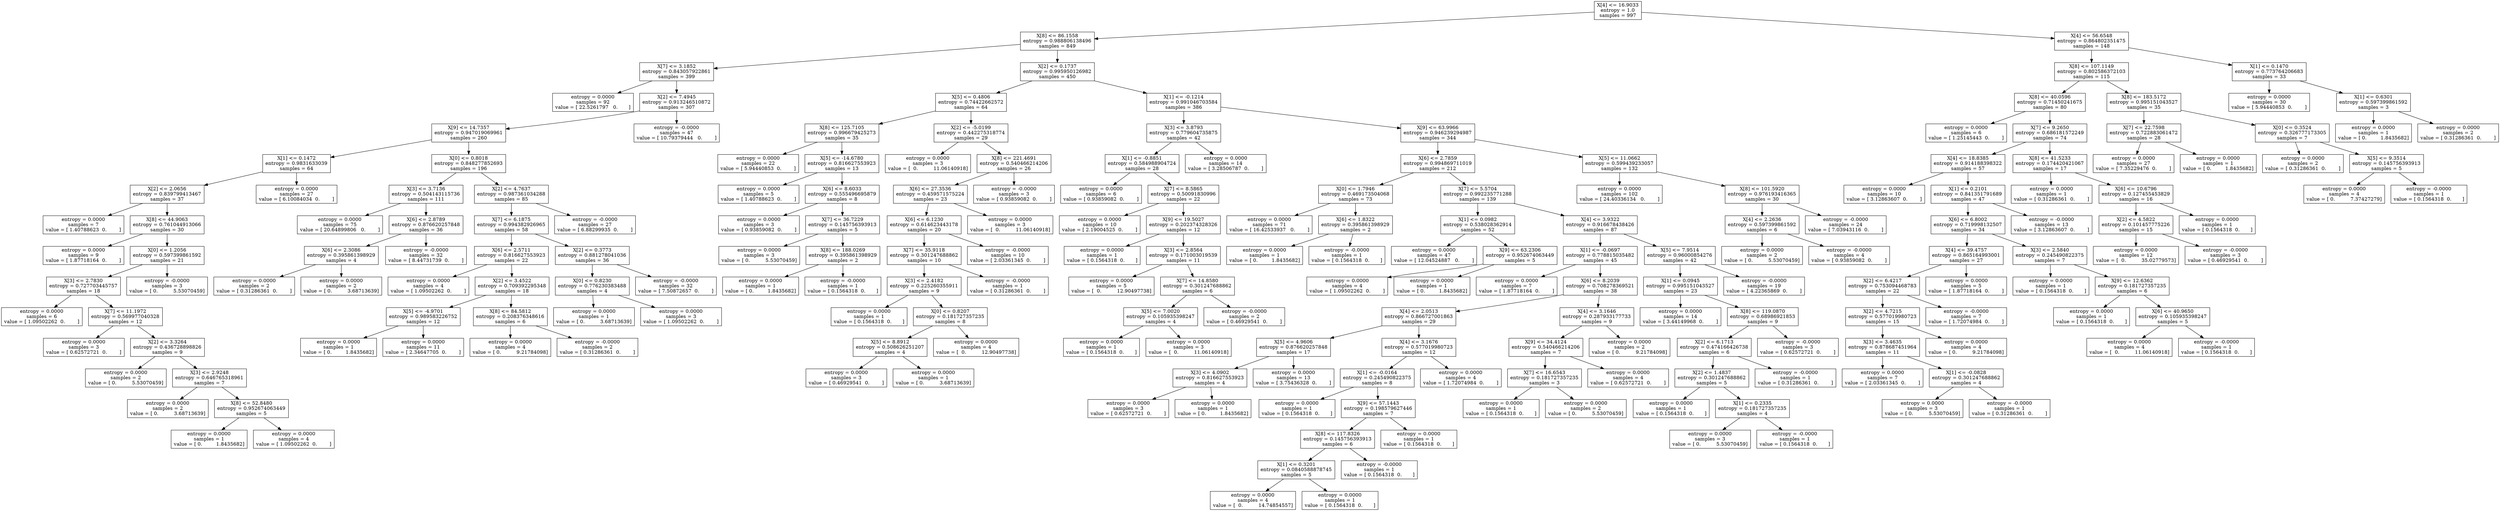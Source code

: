 digraph Tree {
0 [label="X[4] <= 16.9033\nentropy = 1.0\nsamples = 997", shape="box"] ;
1 [label="X[8] <= 86.1558\nentropy = 0.988806138496\nsamples = 849", shape="box"] ;
0 -> 1 ;
2 [label="X[7] <= 3.1852\nentropy = 0.843057922861\nsamples = 399", shape="box"] ;
1 -> 2 ;
3 [label="entropy = 0.0000\nsamples = 92\nvalue = [ 22.5261797   0.       ]", shape="box"] ;
2 -> 3 ;
4 [label="X[2] <= 7.4945\nentropy = 0.913246510872\nsamples = 307", shape="box"] ;
2 -> 4 ;
5 [label="X[9] <= 14.7357\nentropy = 0.947019069961\nsamples = 260", shape="box"] ;
4 -> 5 ;
6 [label="X[1] <= 0.1472\nentropy = 0.9831633039\nsamples = 64", shape="box"] ;
5 -> 6 ;
7 [label="X[2] <= 2.0656\nentropy = 0.839799413467\nsamples = 37", shape="box"] ;
6 -> 7 ;
8 [label="entropy = 0.0000\nsamples = 7\nvalue = [ 1.40788623  0.        ]", shape="box"] ;
7 -> 8 ;
9 [label="X[8] <= 44.9063\nentropy = 0.761044913066\nsamples = 30", shape="box"] ;
7 -> 9 ;
10 [label="entropy = 0.0000\nsamples = 9\nvalue = [ 1.87718164  0.        ]", shape="box"] ;
9 -> 10 ;
11 [label="X[0] <= 1.2056\nentropy = 0.597399861592\nsamples = 21", shape="box"] ;
9 -> 11 ;
12 [label="X[3] <= 2.7830\nentropy = 0.727703445757\nsamples = 18", shape="box"] ;
11 -> 12 ;
13 [label="entropy = 0.0000\nsamples = 6\nvalue = [ 1.09502262  0.        ]", shape="box"] ;
12 -> 13 ;
14 [label="X[7] <= 11.1972\nentropy = 0.569977040328\nsamples = 12", shape="box"] ;
12 -> 14 ;
15 [label="entropy = 0.0000\nsamples = 3\nvalue = [ 0.62572721  0.        ]", shape="box"] ;
14 -> 15 ;
16 [label="X[2] <= 3.3264\nentropy = 0.436728898826\nsamples = 9", shape="box"] ;
14 -> 16 ;
17 [label="entropy = 0.0000\nsamples = 2\nvalue = [ 0.          5.53070459]", shape="box"] ;
16 -> 17 ;
18 [label="X[3] <= 2.9248\nentropy = 0.646765318961\nsamples = 7", shape="box"] ;
16 -> 18 ;
19 [label="entropy = 0.0000\nsamples = 2\nvalue = [ 0.          3.68713639]", shape="box"] ;
18 -> 19 ;
20 [label="X[8] <= 52.8480\nentropy = 0.952674063449\nsamples = 5", shape="box"] ;
18 -> 20 ;
21 [label="entropy = 0.0000\nsamples = 1\nvalue = [ 0.         1.8435682]", shape="box"] ;
20 -> 21 ;
22 [label="entropy = 0.0000\nsamples = 4\nvalue = [ 1.09502262  0.        ]", shape="box"] ;
20 -> 22 ;
23 [label="entropy = -0.0000\nsamples = 3\nvalue = [ 0.          5.53070459]", shape="box"] ;
11 -> 23 ;
24 [label="entropy = 0.0000\nsamples = 27\nvalue = [ 6.10084034  0.        ]", shape="box"] ;
6 -> 24 ;
25 [label="X[0] <= 0.8018\nentropy = 0.848277852693\nsamples = 196", shape="box"] ;
5 -> 25 ;
26 [label="X[3] <= 3.7136\nentropy = 0.504143115736\nsamples = 111", shape="box"] ;
25 -> 26 ;
27 [label="entropy = 0.0000\nsamples = 75\nvalue = [ 20.64899806   0.        ]", shape="box"] ;
26 -> 27 ;
28 [label="X[6] <= 2.8789\nentropy = 0.876620257848\nsamples = 36", shape="box"] ;
26 -> 28 ;
29 [label="X[6] <= 2.3086\nentropy = 0.395861398929\nsamples = 4", shape="box"] ;
28 -> 29 ;
30 [label="entropy = 0.0000\nsamples = 2\nvalue = [ 0.31286361  0.        ]", shape="box"] ;
29 -> 30 ;
31 [label="entropy = 0.0000\nsamples = 2\nvalue = [ 0.          3.68713639]", shape="box"] ;
29 -> 31 ;
32 [label="entropy = -0.0000\nsamples = 32\nvalue = [ 8.44731739  0.        ]", shape="box"] ;
28 -> 32 ;
33 [label="X[2] <= 4.7637\nentropy = 0.987361034288\nsamples = 85", shape="box"] ;
25 -> 33 ;
34 [label="X[7] <= 6.1875\nentropy = 0.994382926965\nsamples = 58", shape="box"] ;
33 -> 34 ;
35 [label="X[6] <= 2.5711\nentropy = 0.816627553923\nsamples = 22", shape="box"] ;
34 -> 35 ;
36 [label="entropy = 0.0000\nsamples = 4\nvalue = [ 1.09502262  0.        ]", shape="box"] ;
35 -> 36 ;
37 [label="X[2] <= 3.4522\nentropy = 0.709392295348\nsamples = 18", shape="box"] ;
35 -> 37 ;
38 [label="X[5] <= -4.9701\nentropy = 0.989583226752\nsamples = 12", shape="box"] ;
37 -> 38 ;
39 [label="entropy = 0.0000\nsamples = 1\nvalue = [ 0.         1.8435682]", shape="box"] ;
38 -> 39 ;
40 [label="entropy = 0.0000\nsamples = 11\nvalue = [ 2.34647705  0.        ]", shape="box"] ;
38 -> 40 ;
41 [label="X[8] <= 84.5812\nentropy = 0.208376348616\nsamples = 6", shape="box"] ;
37 -> 41 ;
42 [label="entropy = 0.0000\nsamples = 4\nvalue = [ 0.          9.21784098]", shape="box"] ;
41 -> 42 ;
43 [label="entropy = -0.0000\nsamples = 2\nvalue = [ 0.31286361  0.        ]", shape="box"] ;
41 -> 43 ;
44 [label="X[2] <= 0.3773\nentropy = 0.881278041036\nsamples = 36", shape="box"] ;
34 -> 44 ;
45 [label="X[0] <= 0.8230\nentropy = 0.776230383488\nsamples = 4", shape="box"] ;
44 -> 45 ;
46 [label="entropy = 0.0000\nsamples = 1\nvalue = [ 0.          3.68713639]", shape="box"] ;
45 -> 46 ;
47 [label="entropy = 0.0000\nsamples = 3\nvalue = [ 1.09502262  0.        ]", shape="box"] ;
45 -> 47 ;
48 [label="entropy = -0.0000\nsamples = 32\nvalue = [ 7.50872657  0.        ]", shape="box"] ;
44 -> 48 ;
49 [label="entropy = -0.0000\nsamples = 27\nvalue = [ 6.88299935  0.        ]", shape="box"] ;
33 -> 49 ;
50 [label="entropy = -0.0000\nsamples = 47\nvalue = [ 10.79379444   0.        ]", shape="box"] ;
4 -> 50 ;
51 [label="X[2] <= 0.1737\nentropy = 0.995950126982\nsamples = 450", shape="box"] ;
1 -> 51 ;
52 [label="X[5] <= 0.4806\nentropy = 0.74422662572\nsamples = 64", shape="box"] ;
51 -> 52 ;
53 [label="X[8] <= 125.7105\nentropy = 0.996679425273\nsamples = 35", shape="box"] ;
52 -> 53 ;
54 [label="entropy = 0.0000\nsamples = 22\nvalue = [ 5.94440853  0.        ]", shape="box"] ;
53 -> 54 ;
55 [label="X[5] <= -14.6780\nentropy = 0.816627553923\nsamples = 13", shape="box"] ;
53 -> 55 ;
56 [label="entropy = 0.0000\nsamples = 5\nvalue = [ 1.40788623  0.        ]", shape="box"] ;
55 -> 56 ;
57 [label="X[6] <= 8.6033\nentropy = 0.555496695879\nsamples = 8", shape="box"] ;
55 -> 57 ;
58 [label="entropy = 0.0000\nsamples = 3\nvalue = [ 0.93859082  0.        ]", shape="box"] ;
57 -> 58 ;
59 [label="X[7] <= 36.7229\nentropy = 0.145756393913\nsamples = 5", shape="box"] ;
57 -> 59 ;
60 [label="entropy = 0.0000\nsamples = 3\nvalue = [ 0.          5.53070459]", shape="box"] ;
59 -> 60 ;
61 [label="X[8] <= 188.0269\nentropy = 0.395861398929\nsamples = 2", shape="box"] ;
59 -> 61 ;
62 [label="entropy = 0.0000\nsamples = 1\nvalue = [ 0.         1.8435682]", shape="box"] ;
61 -> 62 ;
63 [label="entropy = -0.0000\nsamples = 1\nvalue = [ 0.1564318  0.       ]", shape="box"] ;
61 -> 63 ;
64 [label="X[2] <= -5.0199\nentropy = 0.442275318774\nsamples = 29", shape="box"] ;
52 -> 64 ;
65 [label="entropy = 0.0000\nsamples = 3\nvalue = [  0.          11.06140918]", shape="box"] ;
64 -> 65 ;
66 [label="X[8] <= 221.4691\nentropy = 0.540466214206\nsamples = 26", shape="box"] ;
64 -> 66 ;
67 [label="X[6] <= 27.3536\nentropy = 0.459571575224\nsamples = 23", shape="box"] ;
66 -> 67 ;
68 [label="X[6] <= 6.1230\nentropy = 0.614623443178\nsamples = 20", shape="box"] ;
67 -> 68 ;
69 [label="X[7] <= 35.9118\nentropy = 0.301247688862\nsamples = 10", shape="box"] ;
68 -> 69 ;
70 [label="X[3] <= 2.4182\nentropy = 0.225260355911\nsamples = 9", shape="box"] ;
69 -> 70 ;
71 [label="entropy = 0.0000\nsamples = 1\nvalue = [ 0.1564318  0.       ]", shape="box"] ;
70 -> 71 ;
72 [label="X[0] <= 0.8207\nentropy = 0.181727357235\nsamples = 8", shape="box"] ;
70 -> 72 ;
73 [label="X[5] <= 8.8912\nentropy = 0.508626251207\nsamples = 4", shape="box"] ;
72 -> 73 ;
74 [label="entropy = 0.0000\nsamples = 3\nvalue = [ 0.46929541  0.        ]", shape="box"] ;
73 -> 74 ;
75 [label="entropy = 0.0000\nsamples = 1\nvalue = [ 0.          3.68713639]", shape="box"] ;
73 -> 75 ;
76 [label="entropy = 0.0000\nsamples = 4\nvalue = [  0.          12.90497738]", shape="box"] ;
72 -> 76 ;
77 [label="entropy = -0.0000\nsamples = 1\nvalue = [ 0.31286361  0.        ]", shape="box"] ;
69 -> 77 ;
78 [label="entropy = -0.0000\nsamples = 10\nvalue = [ 2.03361345  0.        ]", shape="box"] ;
68 -> 78 ;
79 [label="entropy = 0.0000\nsamples = 3\nvalue = [  0.          11.06140918]", shape="box"] ;
67 -> 79 ;
80 [label="entropy = -0.0000\nsamples = 3\nvalue = [ 0.93859082  0.        ]", shape="box"] ;
66 -> 80 ;
81 [label="X[1] <= -0.1214\nentropy = 0.991046703584\nsamples = 386", shape="box"] ;
51 -> 81 ;
82 [label="X[3] <= 3.8793\nentropy = 0.779604735875\nsamples = 42", shape="box"] ;
81 -> 82 ;
83 [label="X[1] <= -0.8851\nentropy = 0.584988904724\nsamples = 28", shape="box"] ;
82 -> 83 ;
84 [label="entropy = 0.0000\nsamples = 6\nvalue = [ 0.93859082  0.        ]", shape="box"] ;
83 -> 84 ;
85 [label="X[7] <= 8.5865\nentropy = 0.50091830996\nsamples = 22", shape="box"] ;
83 -> 85 ;
86 [label="entropy = 0.0000\nsamples = 10\nvalue = [ 2.19004525  0.        ]", shape="box"] ;
85 -> 86 ;
87 [label="X[9] <= 19.5027\nentropy = 0.202374328326\nsamples = 12", shape="box"] ;
85 -> 87 ;
88 [label="entropy = 0.0000\nsamples = 1\nvalue = [ 0.1564318  0.       ]", shape="box"] ;
87 -> 88 ;
89 [label="X[3] <= 2.8564\nentropy = 0.171003019539\nsamples = 11", shape="box"] ;
87 -> 89 ;
90 [label="entropy = 0.0000\nsamples = 5\nvalue = [  0.          12.90497738]", shape="box"] ;
89 -> 90 ;
91 [label="X[7] <= 14.8580\nentropy = 0.301247688862\nsamples = 6", shape="box"] ;
89 -> 91 ;
92 [label="X[5] <= 7.0020\nentropy = 0.105935398247\nsamples = 4", shape="box"] ;
91 -> 92 ;
93 [label="entropy = 0.0000\nsamples = 1\nvalue = [ 0.1564318  0.       ]", shape="box"] ;
92 -> 93 ;
94 [label="entropy = 0.0000\nsamples = 3\nvalue = [  0.          11.06140918]", shape="box"] ;
92 -> 94 ;
95 [label="entropy = -0.0000\nsamples = 2\nvalue = [ 0.46929541  0.        ]", shape="box"] ;
91 -> 95 ;
96 [label="entropy = 0.0000\nsamples = 14\nvalue = [ 3.28506787  0.        ]", shape="box"] ;
82 -> 96 ;
97 [label="X[9] <= 63.9966\nentropy = 0.946239294987\nsamples = 344", shape="box"] ;
81 -> 97 ;
98 [label="X[6] <= 2.7859\nentropy = 0.994869711019\nsamples = 212", shape="box"] ;
97 -> 98 ;
99 [label="X[0] <= 1.7946\nentropy = 0.469173504068\nsamples = 73", shape="box"] ;
98 -> 99 ;
100 [label="entropy = 0.0000\nsamples = 71\nvalue = [ 16.42533937   0.        ]", shape="box"] ;
99 -> 100 ;
101 [label="X[6] <= 1.8322\nentropy = 0.395861398929\nsamples = 2", shape="box"] ;
99 -> 101 ;
102 [label="entropy = 0.0000\nsamples = 1\nvalue = [ 0.         1.8435682]", shape="box"] ;
101 -> 102 ;
103 [label="entropy = -0.0000\nsamples = 1\nvalue = [ 0.1564318  0.       ]", shape="box"] ;
101 -> 103 ;
104 [label="X[7] <= 5.5704\nentropy = 0.992235771288\nsamples = 139", shape="box"] ;
98 -> 104 ;
105 [label="X[1] <= 0.0982\nentropy = 0.538028362914\nsamples = 52", shape="box"] ;
104 -> 105 ;
106 [label="entropy = 0.0000\nsamples = 47\nvalue = [ 12.04524887   0.        ]", shape="box"] ;
105 -> 106 ;
107 [label="X[9] <= 63.2306\nentropy = 0.952674063449\nsamples = 5", shape="box"] ;
105 -> 107 ;
108 [label="entropy = 0.0000\nsamples = 4\nvalue = [ 1.09502262  0.        ]", shape="box"] ;
107 -> 108 ;
109 [label="entropy = 0.0000\nsamples = 1\nvalue = [ 0.         1.8435682]", shape="box"] ;
107 -> 109 ;
110 [label="X[4] <= 3.9322\nentropy = 0.916678438426\nsamples = 87", shape="box"] ;
104 -> 110 ;
111 [label="X[1] <= -0.0697\nentropy = 0.778815035482\nsamples = 45", shape="box"] ;
110 -> 111 ;
112 [label="entropy = 0.0000\nsamples = 7\nvalue = [ 1.87718164  0.        ]", shape="box"] ;
111 -> 112 ;
113 [label="X[6] <= 8.2039\nentropy = 0.708278369521\nsamples = 38", shape="box"] ;
111 -> 113 ;
114 [label="X[4] <= 2.0513\nentropy = 0.866727001863\nsamples = 29", shape="box"] ;
113 -> 114 ;
115 [label="X[5] <= 4.9606\nentropy = 0.876620257848\nsamples = 17", shape="box"] ;
114 -> 115 ;
116 [label="X[3] <= 4.0902\nentropy = 0.816627553923\nsamples = 4", shape="box"] ;
115 -> 116 ;
117 [label="entropy = 0.0000\nsamples = 3\nvalue = [ 0.62572721  0.        ]", shape="box"] ;
116 -> 117 ;
118 [label="entropy = 0.0000\nsamples = 1\nvalue = [ 0.         1.8435682]", shape="box"] ;
116 -> 118 ;
119 [label="entropy = 0.0000\nsamples = 13\nvalue = [ 3.75436328  0.        ]", shape="box"] ;
115 -> 119 ;
120 [label="X[4] <= 3.1676\nentropy = 0.577019980723\nsamples = 12", shape="box"] ;
114 -> 120 ;
121 [label="X[1] <= -0.0164\nentropy = 0.245490822375\nsamples = 8", shape="box"] ;
120 -> 121 ;
122 [label="entropy = 0.0000\nsamples = 1\nvalue = [ 0.1564318  0.       ]", shape="box"] ;
121 -> 122 ;
123 [label="X[9] <= 57.1443\nentropy = 0.198579627446\nsamples = 7", shape="box"] ;
121 -> 123 ;
124 [label="X[8] <= 117.8326\nentropy = 0.145756393913\nsamples = 6", shape="box"] ;
123 -> 124 ;
125 [label="X[1] <= 0.3201\nentropy = 0.0840588878745\nsamples = 5", shape="box"] ;
124 -> 125 ;
126 [label="entropy = 0.0000\nsamples = 4\nvalue = [  0.          14.74854557]", shape="box"] ;
125 -> 126 ;
127 [label="entropy = 0.0000\nsamples = 1\nvalue = [ 0.1564318  0.       ]", shape="box"] ;
125 -> 127 ;
128 [label="entropy = -0.0000\nsamples = 1\nvalue = [ 0.1564318  0.       ]", shape="box"] ;
124 -> 128 ;
129 [label="entropy = 0.0000\nsamples = 1\nvalue = [ 0.1564318  0.       ]", shape="box"] ;
123 -> 129 ;
130 [label="entropy = 0.0000\nsamples = 4\nvalue = [ 1.72074984  0.        ]", shape="box"] ;
120 -> 130 ;
131 [label="X[4] <= 3.1646\nentropy = 0.287933177733\nsamples = 9", shape="box"] ;
113 -> 131 ;
132 [label="X[9] <= 34.4124\nentropy = 0.540466214206\nsamples = 7", shape="box"] ;
131 -> 132 ;
133 [label="X[7] <= 16.6543\nentropy = 0.181727357235\nsamples = 3", shape="box"] ;
132 -> 133 ;
134 [label="entropy = 0.0000\nsamples = 1\nvalue = [ 0.1564318  0.       ]", shape="box"] ;
133 -> 134 ;
135 [label="entropy = 0.0000\nsamples = 2\nvalue = [ 0.          5.53070459]", shape="box"] ;
133 -> 135 ;
136 [label="entropy = 0.0000\nsamples = 4\nvalue = [ 0.62572721  0.        ]", shape="box"] ;
132 -> 136 ;
137 [label="entropy = 0.0000\nsamples = 2\nvalue = [ 0.          9.21784098]", shape="box"] ;
131 -> 137 ;
138 [label="X[5] <= 7.9514\nentropy = 0.96000854276\nsamples = 42", shape="box"] ;
110 -> 138 ;
139 [label="X[1] <= 0.0945\nentropy = 0.995151043527\nsamples = 23", shape="box"] ;
138 -> 139 ;
140 [label="entropy = 0.0000\nsamples = 14\nvalue = [ 3.44149968  0.        ]", shape="box"] ;
139 -> 140 ;
141 [label="X[8] <= 119.0870\nentropy = 0.68986921853\nsamples = 9", shape="box"] ;
139 -> 141 ;
142 [label="X[2] <= 6.1713\nentropy = 0.474166426738\nsamples = 6", shape="box"] ;
141 -> 142 ;
143 [label="X[2] <= 1.4837\nentropy = 0.301247688862\nsamples = 5", shape="box"] ;
142 -> 143 ;
144 [label="entropy = 0.0000\nsamples = 1\nvalue = [ 0.1564318  0.       ]", shape="box"] ;
143 -> 144 ;
145 [label="X[1] <= 0.2335\nentropy = 0.181727357235\nsamples = 4", shape="box"] ;
143 -> 145 ;
146 [label="entropy = 0.0000\nsamples = 3\nvalue = [ 0.          5.53070459]", shape="box"] ;
145 -> 146 ;
147 [label="entropy = -0.0000\nsamples = 1\nvalue = [ 0.1564318  0.       ]", shape="box"] ;
145 -> 147 ;
148 [label="entropy = -0.0000\nsamples = 1\nvalue = [ 0.31286361  0.        ]", shape="box"] ;
142 -> 148 ;
149 [label="entropy = -0.0000\nsamples = 3\nvalue = [ 0.62572721  0.        ]", shape="box"] ;
141 -> 149 ;
150 [label="entropy = -0.0000\nsamples = 19\nvalue = [ 4.22365869  0.        ]", shape="box"] ;
138 -> 150 ;
151 [label="X[5] <= 11.0662\nentropy = 0.599439233057\nsamples = 132", shape="box"] ;
97 -> 151 ;
152 [label="entropy = 0.0000\nsamples = 102\nvalue = [ 24.40336134   0.        ]", shape="box"] ;
151 -> 152 ;
153 [label="X[8] <= 101.5920\nentropy = 0.976193416365\nsamples = 30", shape="box"] ;
151 -> 153 ;
154 [label="X[4] <= 2.2636\nentropy = 0.597399861592\nsamples = 6", shape="box"] ;
153 -> 154 ;
155 [label="entropy = 0.0000\nsamples = 2\nvalue = [ 0.          5.53070459]", shape="box"] ;
154 -> 155 ;
156 [label="entropy = -0.0000\nsamples = 4\nvalue = [ 0.93859082  0.        ]", shape="box"] ;
154 -> 156 ;
157 [label="entropy = -0.0000\nsamples = 24\nvalue = [ 7.03943116  0.        ]", shape="box"] ;
153 -> 157 ;
158 [label="X[4] <= 56.6548\nentropy = 0.864802351475\nsamples = 148", shape="box"] ;
0 -> 158 ;
159 [label="X[8] <= 107.1149\nentropy = 0.802586372103\nsamples = 115", shape="box"] ;
158 -> 159 ;
160 [label="X[8] <= 40.0596\nentropy = 0.71450241675\nsamples = 80", shape="box"] ;
159 -> 160 ;
161 [label="entropy = 0.0000\nsamples = 6\nvalue = [ 1.25145443  0.        ]", shape="box"] ;
160 -> 161 ;
162 [label="X[7] <= 9.2650\nentropy = 0.686181572249\nsamples = 74", shape="box"] ;
160 -> 162 ;
163 [label="X[4] <= 18.8385\nentropy = 0.914188398322\nsamples = 57", shape="box"] ;
162 -> 163 ;
164 [label="entropy = 0.0000\nsamples = 10\nvalue = [ 3.12863607  0.        ]", shape="box"] ;
163 -> 164 ;
165 [label="X[1] <= 0.2101\nentropy = 0.841351791689\nsamples = 47", shape="box"] ;
163 -> 165 ;
166 [label="X[6] <= 6.8002\nentropy = 0.719998132507\nsamples = 34", shape="box"] ;
165 -> 166 ;
167 [label="X[4] <= 39.4757\nentropy = 0.865164993001\nsamples = 27", shape="box"] ;
166 -> 167 ;
168 [label="X[2] <= 6.4217\nentropy = 0.753094468783\nsamples = 22", shape="box"] ;
167 -> 168 ;
169 [label="X[2] <= 4.7215\nentropy = 0.577019980723\nsamples = 15", shape="box"] ;
168 -> 169 ;
170 [label="X[3] <= 3.4635\nentropy = 0.878687451964\nsamples = 11", shape="box"] ;
169 -> 170 ;
171 [label="entropy = 0.0000\nsamples = 7\nvalue = [ 2.03361345  0.        ]", shape="box"] ;
170 -> 171 ;
172 [label="X[1] <= -0.0828\nentropy = 0.301247688862\nsamples = 4", shape="box"] ;
170 -> 172 ;
173 [label="entropy = 0.0000\nsamples = 3\nvalue = [ 0.          5.53070459]", shape="box"] ;
172 -> 173 ;
174 [label="entropy = -0.0000\nsamples = 1\nvalue = [ 0.31286361  0.        ]", shape="box"] ;
172 -> 174 ;
175 [label="entropy = 0.0000\nsamples = 4\nvalue = [ 0.          9.21784098]", shape="box"] ;
169 -> 175 ;
176 [label="entropy = -0.0000\nsamples = 7\nvalue = [ 1.72074984  0.        ]", shape="box"] ;
168 -> 176 ;
177 [label="entropy = 0.0000\nsamples = 5\nvalue = [ 1.87718164  0.        ]", shape="box"] ;
167 -> 177 ;
178 [label="X[3] <= 2.5840\nentropy = 0.245490822375\nsamples = 7", shape="box"] ;
166 -> 178 ;
179 [label="entropy = 0.0000\nsamples = 1\nvalue = [ 0.1564318  0.       ]", shape="box"] ;
178 -> 179 ;
180 [label="X[9] <= 12.6362\nentropy = 0.181727357235\nsamples = 6", shape="box"] ;
178 -> 180 ;
181 [label="entropy = 0.0000\nsamples = 1\nvalue = [ 0.1564318  0.       ]", shape="box"] ;
180 -> 181 ;
182 [label="X[6] <= 40.9650\nentropy = 0.105935398247\nsamples = 5", shape="box"] ;
180 -> 182 ;
183 [label="entropy = 0.0000\nsamples = 4\nvalue = [  0.          11.06140918]", shape="box"] ;
182 -> 183 ;
184 [label="entropy = -0.0000\nsamples = 1\nvalue = [ 0.1564318  0.       ]", shape="box"] ;
182 -> 184 ;
185 [label="entropy = -0.0000\nsamples = 13\nvalue = [ 3.12863607  0.        ]", shape="box"] ;
165 -> 185 ;
186 [label="X[8] <= 41.5233\nentropy = 0.174420421067\nsamples = 17", shape="box"] ;
162 -> 186 ;
187 [label="entropy = 0.0000\nsamples = 1\nvalue = [ 0.31286361  0.        ]", shape="box"] ;
186 -> 187 ;
188 [label="X[6] <= 10.6796\nentropy = 0.127455453829\nsamples = 16", shape="box"] ;
186 -> 188 ;
189 [label="X[2] <= 4.5822\nentropy = 0.101457775226\nsamples = 15", shape="box"] ;
188 -> 189 ;
190 [label="entropy = 0.0000\nsamples = 12\nvalue = [  0.          35.02779573]", shape="box"] ;
189 -> 190 ;
191 [label="entropy = -0.0000\nsamples = 3\nvalue = [ 0.46929541  0.        ]", shape="box"] ;
189 -> 191 ;
192 [label="entropy = 0.0000\nsamples = 1\nvalue = [ 0.1564318  0.       ]", shape="box"] ;
188 -> 192 ;
193 [label="X[8] <= 183.5172\nentropy = 0.995151043527\nsamples = 35", shape="box"] ;
159 -> 193 ;
194 [label="X[7] <= 22.7598\nentropy = 0.722883061472\nsamples = 28", shape="box"] ;
193 -> 194 ;
195 [label="entropy = 0.0000\nsamples = 27\nvalue = [ 7.35229476  0.        ]", shape="box"] ;
194 -> 195 ;
196 [label="entropy = 0.0000\nsamples = 1\nvalue = [ 0.         1.8435682]", shape="box"] ;
194 -> 196 ;
197 [label="X[0] <= 0.3524\nentropy = 0.326777173305\nsamples = 7", shape="box"] ;
193 -> 197 ;
198 [label="entropy = 0.0000\nsamples = 2\nvalue = [ 0.31286361  0.        ]", shape="box"] ;
197 -> 198 ;
199 [label="X[5] <= 9.3514\nentropy = 0.145756393913\nsamples = 5", shape="box"] ;
197 -> 199 ;
200 [label="entropy = 0.0000\nsamples = 4\nvalue = [ 0.          7.37427279]", shape="box"] ;
199 -> 200 ;
201 [label="entropy = -0.0000\nsamples = 1\nvalue = [ 0.1564318  0.       ]", shape="box"] ;
199 -> 201 ;
202 [label="X[1] <= 0.1470\nentropy = 0.773764206683\nsamples = 33", shape="box"] ;
158 -> 202 ;
203 [label="entropy = 0.0000\nsamples = 30\nvalue = [ 5.94440853  0.        ]", shape="box"] ;
202 -> 203 ;
204 [label="X[1] <= 0.6301\nentropy = 0.597399861592\nsamples = 3", shape="box"] ;
202 -> 204 ;
205 [label="entropy = 0.0000\nsamples = 1\nvalue = [ 0.         1.8435682]", shape="box"] ;
204 -> 205 ;
206 [label="entropy = 0.0000\nsamples = 2\nvalue = [ 0.31286361  0.        ]", shape="box"] ;
204 -> 206 ;
}